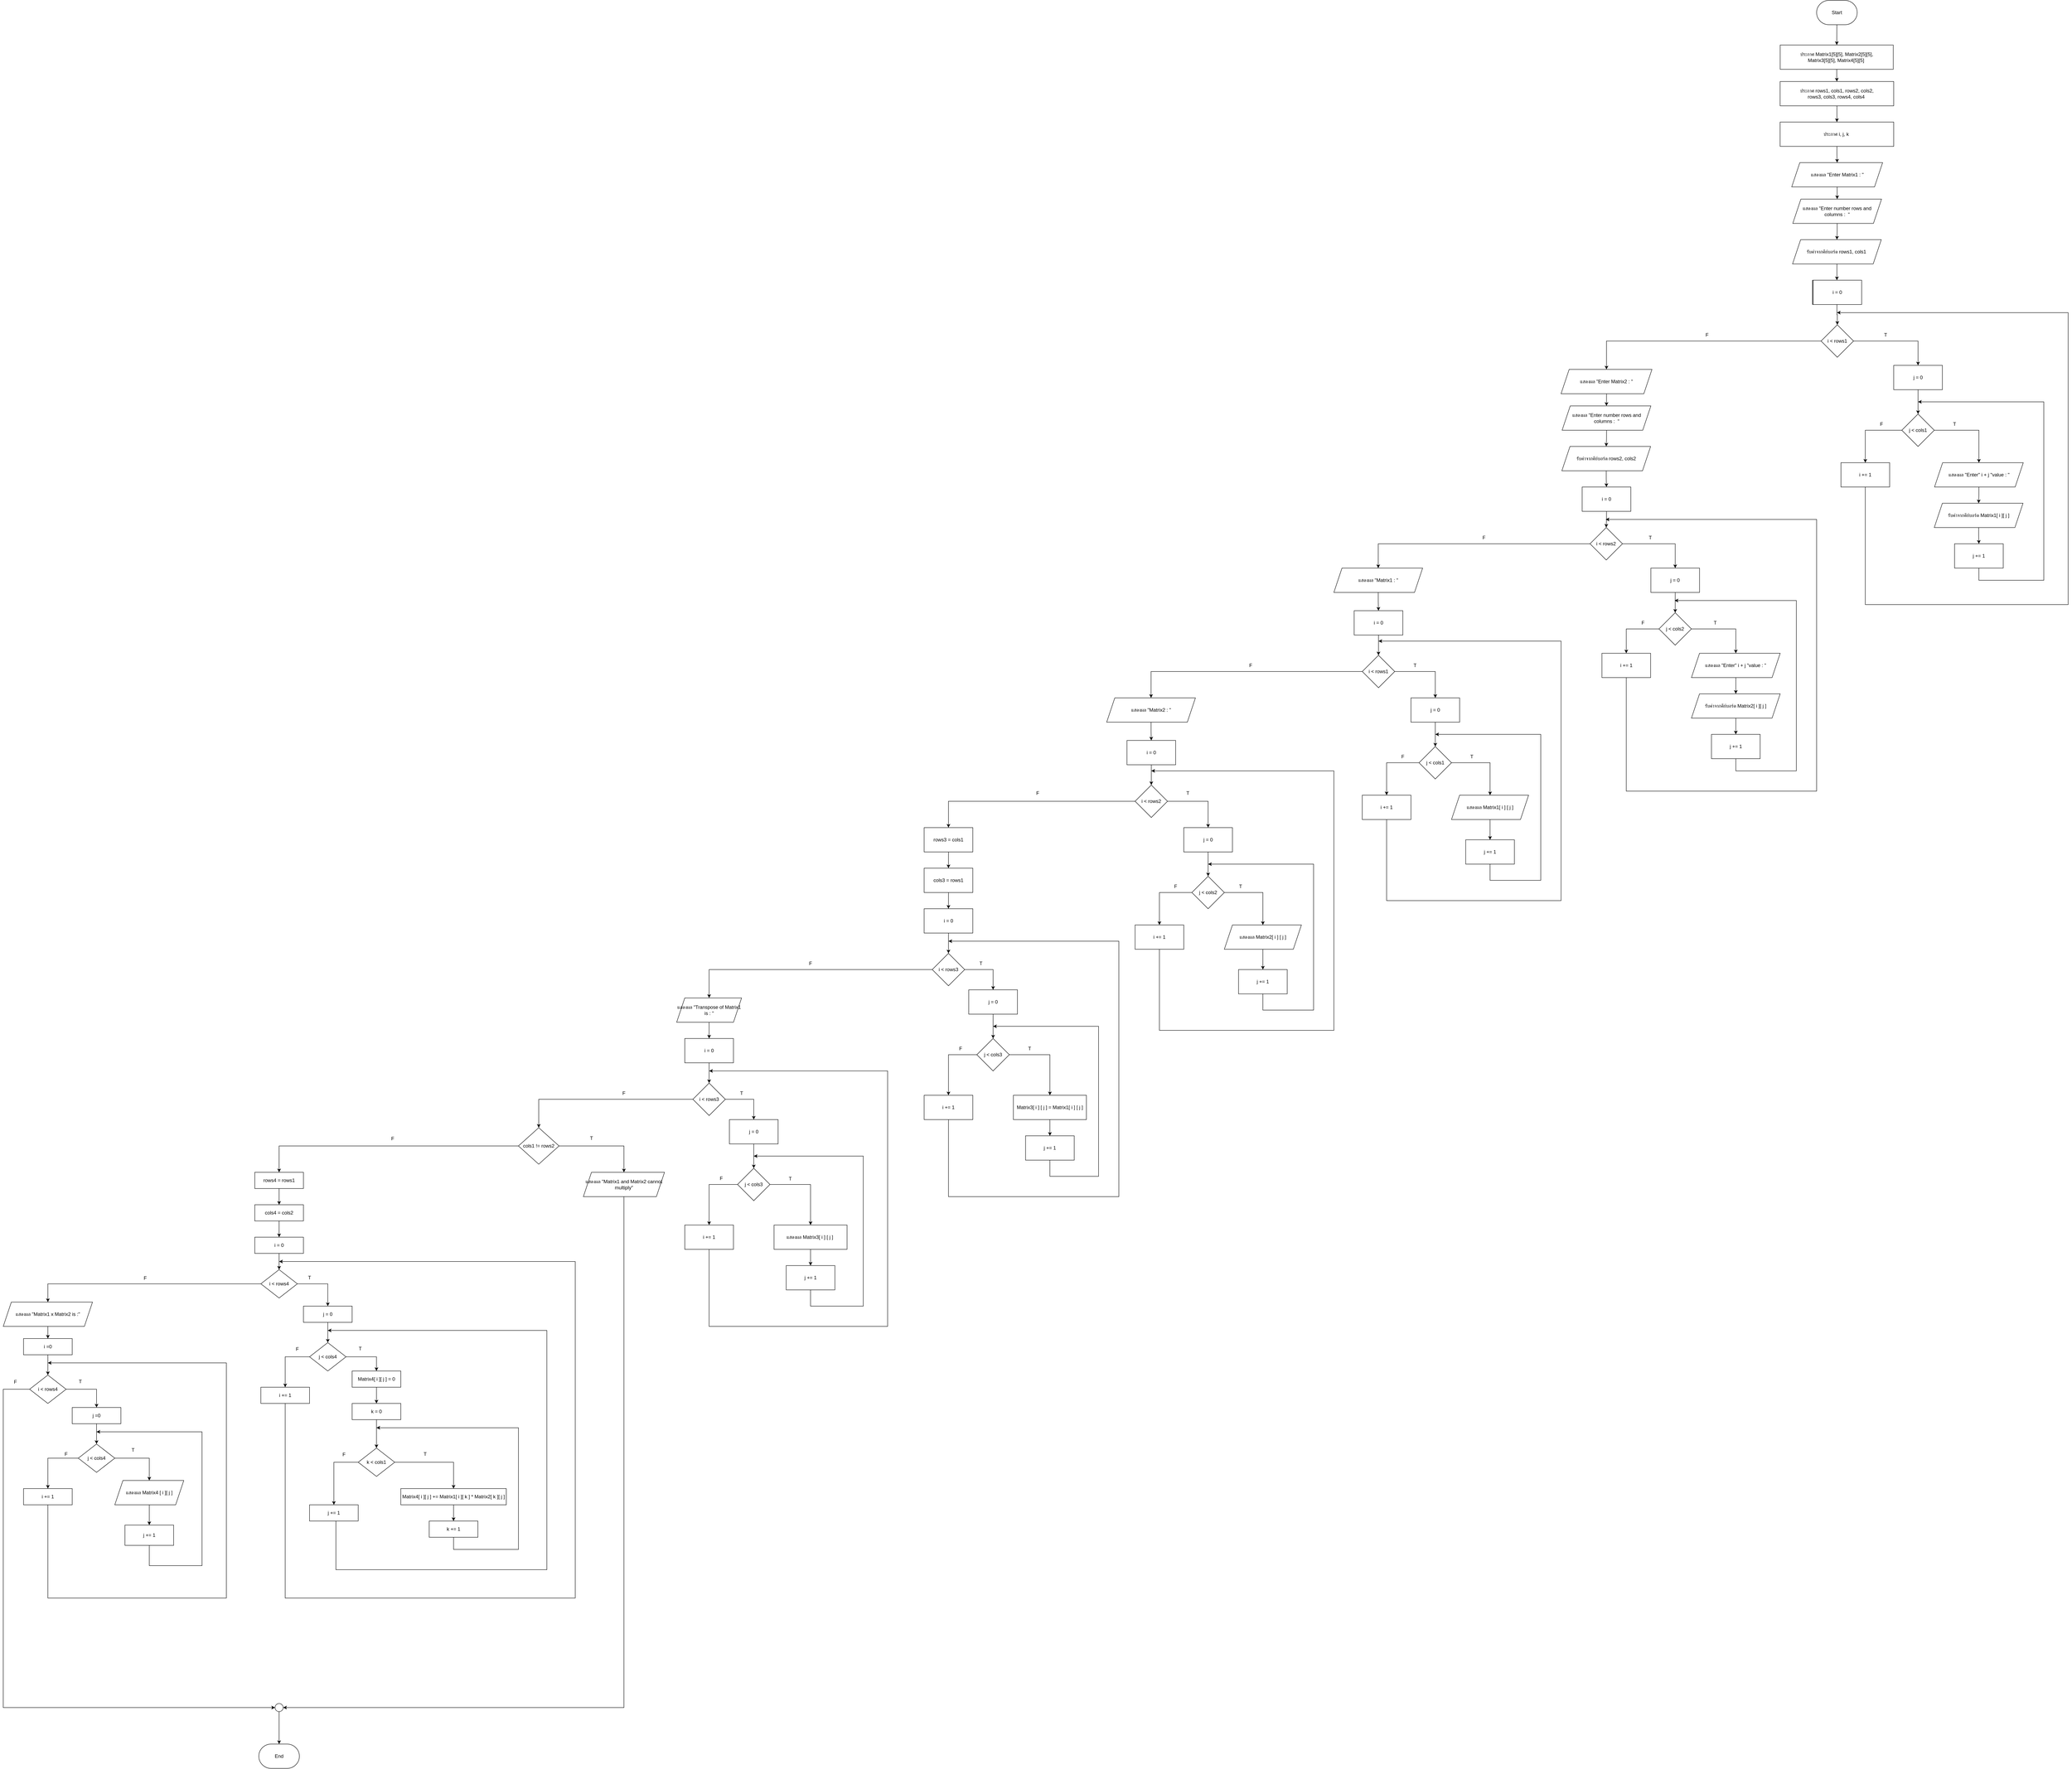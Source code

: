 <mxfile>
    <diagram id="oOpAQ7Sgupp_uLHSRdIX" name="Page-1">
        <mxGraphModel dx="5338" dy="649" grid="1" gridSize="10" guides="1" tooltips="1" connect="1" arrows="1" fold="1" page="1" pageScale="1" pageWidth="1100" pageHeight="850" math="0" shadow="0">
            <root>
                <mxCell id="0"/>
                <mxCell id="1" parent="0"/>
                <mxCell id="5" style="edgeStyle=orthogonalEdgeStyle;rounded=0;orthogonalLoop=1;jettySize=auto;html=1;entryX=0.5;entryY=0;entryDx=0;entryDy=0;fontSize=12;" parent="1" source="6" target="8" edge="1">
                    <mxGeometry relative="1" as="geometry"/>
                </mxCell>
                <mxCell id="6" value="ประกาศ Matrix1[5][5], Matrix2[5][5], &lt;br style=&quot;font-size: 12px;&quot;&gt;Matrix3[5][5], Matrix4[5][5]&amp;nbsp;" style="rounded=0;whiteSpace=wrap;html=1;fontSize=12;" parent="1" vertex="1">
                    <mxGeometry x="280.15" y="770" width="278.75" height="60" as="geometry"/>
                </mxCell>
                <mxCell id="7" style="edgeStyle=orthogonalEdgeStyle;rounded=0;orthogonalLoop=1;jettySize=auto;html=1;entryX=0.5;entryY=0;entryDx=0;entryDy=0;fontSize=12;" parent="1" source="8" target="10" edge="1">
                    <mxGeometry relative="1" as="geometry"/>
                </mxCell>
                <mxCell id="8" value="ประกาศ rows1, cols1, rows2, cols2, &lt;br style=&quot;font-size: 12px;&quot;&gt;rows3, cols3, rows4, cols4&amp;nbsp;" style="rounded=0;whiteSpace=wrap;html=1;fontSize=12;" parent="1" vertex="1">
                    <mxGeometry x="280" y="860" width="280" height="60" as="geometry"/>
                </mxCell>
                <mxCell id="9" style="edgeStyle=orthogonalEdgeStyle;rounded=0;orthogonalLoop=1;jettySize=auto;html=1;entryX=0.5;entryY=0;entryDx=0;entryDy=0;fontSize=12;" parent="1" source="10" target="12" edge="1">
                    <mxGeometry relative="1" as="geometry"/>
                </mxCell>
                <mxCell id="10" value="ประกาศ i, j, k&amp;nbsp;" style="rounded=0;whiteSpace=wrap;html=1;fontSize=12;" parent="1" vertex="1">
                    <mxGeometry x="280" y="960" width="280" height="60" as="geometry"/>
                </mxCell>
                <mxCell id="11" style="edgeStyle=orthogonalEdgeStyle;rounded=0;orthogonalLoop=1;jettySize=auto;html=1;entryX=0.5;entryY=0;entryDx=0;entryDy=0;fontSize=12;" parent="1" source="12" target="14" edge="1">
                    <mxGeometry relative="1" as="geometry"/>
                </mxCell>
                <mxCell id="12" value="แสดงผล &quot;Enter Matrix1 : &quot;" style="shape=parallelogram;perimeter=parallelogramPerimeter;whiteSpace=wrap;html=1;fixedSize=1;fontSize=12;" parent="1" vertex="1">
                    <mxGeometry x="308.6" y="1060" width="224.06" height="60" as="geometry"/>
                </mxCell>
                <mxCell id="13" style="edgeStyle=orthogonalEdgeStyle;rounded=0;orthogonalLoop=1;jettySize=auto;html=1;entryX=0.5;entryY=0;entryDx=0;entryDy=0;fontSize=12;" parent="1" source="14" target="16" edge="1">
                    <mxGeometry relative="1" as="geometry"/>
                </mxCell>
                <mxCell id="14" value="แสดงผล &quot;Enter number rows and columns :&amp;nbsp; &quot;" style="shape=parallelogram;perimeter=parallelogramPerimeter;whiteSpace=wrap;html=1;fixedSize=1;fontSize=12;" parent="1" vertex="1">
                    <mxGeometry x="311.25" y="1150" width="218.75" height="60" as="geometry"/>
                </mxCell>
                <mxCell id="15" style="edgeStyle=orthogonalEdgeStyle;rounded=0;orthogonalLoop=1;jettySize=auto;html=1;entryX=0.5;entryY=0;entryDx=0;entryDy=0;fontSize=12;" parent="1" source="16" target="18" edge="1">
                    <mxGeometry relative="1" as="geometry"/>
                </mxCell>
                <mxCell id="16" value="รับค่าจากคีย์บอร์ด rows1, cols1&amp;nbsp;" style="shape=parallelogram;perimeter=parallelogramPerimeter;whiteSpace=wrap;html=1;fixedSize=1;fontSize=12;" parent="1" vertex="1">
                    <mxGeometry x="310.63" y="1250" width="218.75" height="60" as="geometry"/>
                </mxCell>
                <mxCell id="17" style="edgeStyle=orthogonalEdgeStyle;rounded=0;orthogonalLoop=1;jettySize=auto;html=1;entryX=0.5;entryY=0;entryDx=0;entryDy=0;fontSize=12;" parent="1" source="18" target="21" edge="1">
                    <mxGeometry relative="1" as="geometry"/>
                </mxCell>
                <mxCell id="18" value="i = 0" style="rounded=0;whiteSpace=wrap;html=1;fontSize=12;" parent="1" vertex="1">
                    <mxGeometry x="360" y="1350" width="120" height="60" as="geometry"/>
                </mxCell>
                <mxCell id="19" style="edgeStyle=orthogonalEdgeStyle;rounded=0;orthogonalLoop=1;jettySize=auto;html=1;entryX=0.5;entryY=0;entryDx=0;entryDy=0;fontSize=12;" parent="1" source="21" target="26" edge="1">
                    <mxGeometry relative="1" as="geometry"/>
                </mxCell>
                <mxCell id="20" style="edgeStyle=orthogonalEdgeStyle;rounded=0;orthogonalLoop=1;jettySize=auto;html=1;entryX=0.5;entryY=0;entryDx=0;entryDy=0;fontSize=12;" parent="1" source="21" target="36" edge="1">
                    <mxGeometry relative="1" as="geometry">
                        <mxPoint x="60.0" y="1840.842" as="targetPoint"/>
                    </mxGeometry>
                </mxCell>
                <mxCell id="21" value="i &amp;lt; rows1" style="rhombus;whiteSpace=wrap;html=1;fontSize=12;" parent="1" vertex="1">
                    <mxGeometry x="381" y="1460" width="80" height="80" as="geometry"/>
                </mxCell>
                <mxCell id="22" style="edgeStyle=orthogonalEdgeStyle;rounded=0;orthogonalLoop=1;jettySize=auto;html=1;entryX=0.5;entryY=0;entryDx=0;entryDy=0;fontSize=12;" parent="1" source="24" target="28" edge="1">
                    <mxGeometry relative="1" as="geometry"/>
                </mxCell>
                <mxCell id="23" style="edgeStyle=orthogonalEdgeStyle;rounded=0;orthogonalLoop=1;jettySize=auto;html=1;entryX=0.5;entryY=0;entryDx=0;entryDy=0;exitX=0;exitY=0.5;exitDx=0;exitDy=0;fontSize=12;" parent="1" source="24" target="34" edge="1">
                    <mxGeometry relative="1" as="geometry">
                        <mxPoint x="420" y="1940" as="targetPoint"/>
                    </mxGeometry>
                </mxCell>
                <mxCell id="24" value="j &amp;lt; cols1" style="rhombus;whiteSpace=wrap;html=1;fontSize=12;" parent="1" vertex="1">
                    <mxGeometry x="580" y="1680" width="80" height="80" as="geometry"/>
                </mxCell>
                <mxCell id="25" style="edgeStyle=orthogonalEdgeStyle;rounded=0;orthogonalLoop=1;jettySize=auto;html=1;entryX=0.5;entryY=0;entryDx=0;entryDy=0;fontSize=12;" parent="1" source="26" target="24" edge="1">
                    <mxGeometry relative="1" as="geometry"/>
                </mxCell>
                <mxCell id="26" value="j = 0" style="rounded=0;whiteSpace=wrap;html=1;fontSize=12;" parent="1" vertex="1">
                    <mxGeometry x="560" y="1560" width="120" height="60" as="geometry"/>
                </mxCell>
                <mxCell id="27" style="edgeStyle=orthogonalEdgeStyle;rounded=0;orthogonalLoop=1;jettySize=auto;html=1;entryX=0.5;entryY=0;entryDx=0;entryDy=0;fontSize=12;" parent="1" source="28" target="30" edge="1">
                    <mxGeometry relative="1" as="geometry"/>
                </mxCell>
                <mxCell id="28" value="แสดงผล &quot;Enter&quot; i + j &quot;value : &quot;" style="shape=parallelogram;perimeter=parallelogramPerimeter;whiteSpace=wrap;html=1;fixedSize=1;fontSize=12;" parent="1" vertex="1">
                    <mxGeometry x="660.62" y="1800" width="218.75" height="60" as="geometry"/>
                </mxCell>
                <mxCell id="29" style="edgeStyle=orthogonalEdgeStyle;rounded=0;orthogonalLoop=1;jettySize=auto;html=1;entryX=0.5;entryY=0;entryDx=0;entryDy=0;fontSize=12;" parent="1" source="30" target="32" edge="1">
                    <mxGeometry relative="1" as="geometry"/>
                </mxCell>
                <mxCell id="30" value="รับค่าจากคีย์บอร์ด Matrix1[ i ][ j ]" style="shape=parallelogram;perimeter=parallelogramPerimeter;whiteSpace=wrap;html=1;fixedSize=1;fontSize=12;" parent="1" vertex="1">
                    <mxGeometry x="660" y="1900" width="218.75" height="60" as="geometry"/>
                </mxCell>
                <mxCell id="31" style="edgeStyle=orthogonalEdgeStyle;rounded=0;orthogonalLoop=1;jettySize=auto;html=1;exitX=0.5;exitY=1;exitDx=0;exitDy=0;fontSize=12;" parent="1" source="41" edge="1">
                    <mxGeometry relative="1" as="geometry">
                        <mxPoint x="620" y="1650.0" as="targetPoint"/>
                        <Array as="points">
                            <mxPoint x="770" y="2090"/>
                            <mxPoint x="930" y="2090"/>
                            <mxPoint x="930" y="1650"/>
                        </Array>
                    </mxGeometry>
                </mxCell>
                <mxCell id="32" value="j += 1" style="rounded=0;whiteSpace=wrap;html=1;fontSize=12;" parent="1" vertex="1">
                    <mxGeometry x="710" y="2000" width="120" height="60" as="geometry"/>
                </mxCell>
                <mxCell id="33" style="edgeStyle=orthogonalEdgeStyle;rounded=0;orthogonalLoop=1;jettySize=auto;html=1;exitX=0.5;exitY=1;exitDx=0;exitDy=0;fontSize=12;" parent="1" source="34" edge="1">
                    <mxGeometry relative="1" as="geometry">
                        <mxPoint x="420" y="1430" as="targetPoint"/>
                        <Array as="points">
                            <mxPoint x="490" y="2150"/>
                            <mxPoint x="990" y="2150"/>
                            <mxPoint x="990" y="1430"/>
                        </Array>
                    </mxGeometry>
                </mxCell>
                <mxCell id="34" value="i += 1" style="rounded=0;whiteSpace=wrap;html=1;fontSize=12;" parent="1" vertex="1">
                    <mxGeometry x="430" y="1800" width="120" height="60" as="geometry"/>
                </mxCell>
                <mxCell id="35" style="edgeStyle=orthogonalEdgeStyle;rounded=0;orthogonalLoop=1;jettySize=auto;html=1;entryX=0.5;entryY=0;entryDx=0;entryDy=0;fontSize=12;" parent="1" source="36" target="38" edge="1">
                    <mxGeometry relative="1" as="geometry"/>
                </mxCell>
                <mxCell id="36" value="แสดงผล &quot;Enter Matrix2 : &quot;" style="shape=parallelogram;perimeter=parallelogramPerimeter;whiteSpace=wrap;html=1;fixedSize=1;fontSize=12;" parent="1" vertex="1">
                    <mxGeometry x="-260" y="1570" width="224.06" height="60" as="geometry"/>
                </mxCell>
                <mxCell id="37" style="edgeStyle=orthogonalEdgeStyle;rounded=0;orthogonalLoop=1;jettySize=auto;html=1;entryX=0.5;entryY=0;entryDx=0;entryDy=0;fontSize=12;" parent="1" source="38" target="40" edge="1">
                    <mxGeometry relative="1" as="geometry"/>
                </mxCell>
                <mxCell id="38" value="แสดงผล &quot;Enter number rows and columns :&amp;nbsp; &quot;" style="shape=parallelogram;perimeter=parallelogramPerimeter;whiteSpace=wrap;html=1;fixedSize=1;fontSize=12;" parent="1" vertex="1">
                    <mxGeometry x="-257.35" y="1660" width="218.75" height="60" as="geometry"/>
                </mxCell>
                <mxCell id="39" style="edgeStyle=orthogonalEdgeStyle;rounded=0;orthogonalLoop=1;jettySize=auto;html=1;entryX=0.5;entryY=0;entryDx=0;entryDy=0;fontSize=12;" parent="1" source="40" target="56" edge="1">
                    <mxGeometry relative="1" as="geometry"/>
                </mxCell>
                <mxCell id="40" value="รับค่าจากคีย์บอร์ด rows2, cols2" style="shape=parallelogram;perimeter=parallelogramPerimeter;whiteSpace=wrap;html=1;fixedSize=1;fontSize=12;" parent="1" vertex="1">
                    <mxGeometry x="-257.97" y="1760" width="218.75" height="60" as="geometry"/>
                </mxCell>
                <mxCell id="41" value="j += 1" style="rounded=0;whiteSpace=wrap;html=1;fontSize=12;" parent="1" vertex="1">
                    <mxGeometry x="710" y="2000" width="120" height="60" as="geometry"/>
                </mxCell>
                <mxCell id="42" style="edgeStyle=orthogonalEdgeStyle;rounded=0;orthogonalLoop=1;jettySize=auto;html=1;entryX=0.5;entryY=0;entryDx=0;entryDy=0;exitX=1;exitY=0.5;exitDx=0;exitDy=0;fontSize=12;" parent="1" source="44" target="48" edge="1">
                    <mxGeometry relative="1" as="geometry"/>
                </mxCell>
                <mxCell id="43" style="edgeStyle=orthogonalEdgeStyle;rounded=0;orthogonalLoop=1;jettySize=auto;html=1;fontSize=12;" parent="1" source="44" target="52" edge="1">
                    <mxGeometry relative="1" as="geometry"/>
                </mxCell>
                <mxCell id="44" value="j &amp;lt; cols2" style="rhombus;whiteSpace=wrap;html=1;fontSize=12;" parent="1" vertex="1">
                    <mxGeometry x="-18.6" y="2170" width="80" height="80" as="geometry"/>
                </mxCell>
                <mxCell id="45" style="edgeStyle=orthogonalEdgeStyle;rounded=0;orthogonalLoop=1;jettySize=auto;html=1;entryX=0.5;entryY=0;entryDx=0;entryDy=0;fontSize=12;" parent="1" source="46" target="44" edge="1">
                    <mxGeometry relative="1" as="geometry"/>
                </mxCell>
                <mxCell id="46" value="j = 0" style="rounded=0;whiteSpace=wrap;html=1;fontSize=12;" parent="1" vertex="1">
                    <mxGeometry x="-38.6" y="2060" width="120" height="60" as="geometry"/>
                </mxCell>
                <mxCell id="47" style="edgeStyle=orthogonalEdgeStyle;rounded=0;orthogonalLoop=1;jettySize=auto;html=1;entryX=0.5;entryY=0;entryDx=0;entryDy=0;fontSize=12;" parent="1" source="48" target="50" edge="1">
                    <mxGeometry relative="1" as="geometry"/>
                </mxCell>
                <mxCell id="48" value="แสดงผล &quot;Enter&quot; i + j &quot;value : &quot;" style="shape=parallelogram;perimeter=parallelogramPerimeter;whiteSpace=wrap;html=1;fixedSize=1;fontSize=12;" parent="1" vertex="1">
                    <mxGeometry x="61.4" y="2270" width="218.75" height="60" as="geometry"/>
                </mxCell>
                <mxCell id="49" style="edgeStyle=orthogonalEdgeStyle;rounded=0;orthogonalLoop=1;jettySize=auto;html=1;entryX=0.5;entryY=0;entryDx=0;entryDy=0;fontSize=12;" parent="1" source="50" target="54" edge="1">
                    <mxGeometry relative="1" as="geometry"/>
                </mxCell>
                <mxCell id="50" value="รับค่าจากคีย์บอร์ด Matrix2[ i ][ j ]" style="shape=parallelogram;perimeter=parallelogramPerimeter;whiteSpace=wrap;html=1;fixedSize=1;fontSize=12;" parent="1" vertex="1">
                    <mxGeometry x="61.4" y="2370" width="218.75" height="60" as="geometry"/>
                </mxCell>
                <mxCell id="51" style="edgeStyle=orthogonalEdgeStyle;rounded=0;orthogonalLoop=1;jettySize=auto;html=1;fontSize=12;" parent="1" source="52" edge="1">
                    <mxGeometry relative="1" as="geometry">
                        <mxPoint x="-150" y="1940.0" as="targetPoint"/>
                        <Array as="points">
                            <mxPoint x="-99" y="2610"/>
                            <mxPoint x="370" y="2610"/>
                            <mxPoint x="370" y="1940"/>
                        </Array>
                    </mxGeometry>
                </mxCell>
                <mxCell id="52" value="i += 1" style="rounded=0;whiteSpace=wrap;html=1;fontSize=12;" parent="1" vertex="1">
                    <mxGeometry x="-159.22" y="2270" width="120" height="60" as="geometry"/>
                </mxCell>
                <mxCell id="53" style="edgeStyle=orthogonalEdgeStyle;rounded=0;orthogonalLoop=1;jettySize=auto;html=1;fontSize=12;" parent="1" source="54" edge="1">
                    <mxGeometry relative="1" as="geometry">
                        <mxPoint x="20" y="2140.0" as="targetPoint"/>
                        <Array as="points">
                            <mxPoint x="171" y="2560"/>
                            <mxPoint x="320" y="2560"/>
                            <mxPoint x="320" y="2140"/>
                        </Array>
                    </mxGeometry>
                </mxCell>
                <mxCell id="54" value="j += 1" style="rounded=0;whiteSpace=wrap;html=1;fontSize=12;" parent="1" vertex="1">
                    <mxGeometry x="110.78" y="2470" width="120" height="60" as="geometry"/>
                </mxCell>
                <mxCell id="55" style="edgeStyle=orthogonalEdgeStyle;rounded=0;orthogonalLoop=1;jettySize=auto;html=1;fontSize=12;" parent="1" source="56" target="59" edge="1">
                    <mxGeometry relative="1" as="geometry"/>
                </mxCell>
                <mxCell id="56" value="i = 0" style="rounded=0;whiteSpace=wrap;html=1;fontSize=12;" parent="1" vertex="1">
                    <mxGeometry x="-207.97" y="1860" width="120" height="60" as="geometry"/>
                </mxCell>
                <mxCell id="57" style="edgeStyle=orthogonalEdgeStyle;rounded=0;orthogonalLoop=1;jettySize=auto;html=1;entryX=0.5;entryY=0;entryDx=0;entryDy=0;fontSize=12;" parent="1" source="59" target="46" edge="1">
                    <mxGeometry relative="1" as="geometry"/>
                </mxCell>
                <mxCell id="58" style="edgeStyle=orthogonalEdgeStyle;rounded=0;orthogonalLoop=1;jettySize=auto;html=1;entryX=0.5;entryY=0;entryDx=0;entryDy=0;fontSize=12;" parent="1" source="59" target="61" edge="1">
                    <mxGeometry relative="1" as="geometry">
                        <mxPoint x="-610" y="2080" as="targetPoint"/>
                    </mxGeometry>
                </mxCell>
                <mxCell id="59" value="i &amp;lt; rows2" style="rhombus;whiteSpace=wrap;html=1;fontSize=12;" parent="1" vertex="1">
                    <mxGeometry x="-188.59" y="1960" width="80" height="80" as="geometry"/>
                </mxCell>
                <mxCell id="60" style="edgeStyle=orthogonalEdgeStyle;rounded=0;orthogonalLoop=1;jettySize=auto;html=1;entryX=0.5;entryY=0;entryDx=0;entryDy=0;fontSize=12;" parent="1" source="61" target="72" edge="1">
                    <mxGeometry relative="1" as="geometry"/>
                </mxCell>
                <mxCell id="61" value="แสดงผล &quot;Matrix1 : &quot;" style="shape=parallelogram;perimeter=parallelogramPerimeter;whiteSpace=wrap;html=1;fixedSize=1;fontSize=12;" parent="1" vertex="1">
                    <mxGeometry x="-820" y="2060" width="218.75" height="60" as="geometry"/>
                </mxCell>
                <mxCell id="62" value="i = 0" style="rounded=0;whiteSpace=wrap;html=1;fontSize=12;" parent="1" vertex="1">
                    <mxGeometry x="361" y="1350" width="120" height="60" as="geometry"/>
                </mxCell>
                <mxCell id="63" style="edgeStyle=orthogonalEdgeStyle;rounded=0;orthogonalLoop=1;jettySize=auto;html=1;entryX=0.5;entryY=0;entryDx=0;entryDy=0;fontSize=12;" parent="1" source="65" target="70" edge="1">
                    <mxGeometry relative="1" as="geometry"/>
                </mxCell>
                <mxCell id="64" style="edgeStyle=orthogonalEdgeStyle;rounded=0;orthogonalLoop=1;jettySize=auto;html=1;entryX=0.5;entryY=0;entryDx=0;entryDy=0;fontSize=12;" parent="1" source="65" target="80" edge="1">
                    <mxGeometry relative="1" as="geometry">
                        <mxPoint x="-1860" y="2490" as="targetPoint"/>
                    </mxGeometry>
                </mxCell>
                <mxCell id="65" value="i &amp;lt; rows1" style="rhombus;whiteSpace=wrap;html=1;fontSize=12;" parent="1" vertex="1">
                    <mxGeometry x="-750" y="2275" width="80" height="80" as="geometry"/>
                </mxCell>
                <mxCell id="66" style="edgeStyle=orthogonalEdgeStyle;rounded=0;orthogonalLoop=1;jettySize=auto;html=1;exitX=1;exitY=0.5;exitDx=0;exitDy=0;fontSize=12;" parent="1" source="68" target="74" edge="1">
                    <mxGeometry relative="1" as="geometry"/>
                </mxCell>
                <mxCell id="67" style="edgeStyle=orthogonalEdgeStyle;rounded=0;orthogonalLoop=1;jettySize=auto;html=1;fontSize=12;" parent="1" source="68" target="78" edge="1">
                    <mxGeometry relative="1" as="geometry"/>
                </mxCell>
                <mxCell id="68" value="j &amp;lt; cols1" style="rhombus;whiteSpace=wrap;html=1;fontSize=12;" parent="1" vertex="1">
                    <mxGeometry x="-610" y="2500" width="80" height="80" as="geometry"/>
                </mxCell>
                <mxCell id="69" style="edgeStyle=orthogonalEdgeStyle;rounded=0;orthogonalLoop=1;jettySize=auto;html=1;entryX=0.5;entryY=0;entryDx=0;entryDy=0;fontSize=12;" parent="1" source="70" target="68" edge="1">
                    <mxGeometry relative="1" as="geometry"/>
                </mxCell>
                <mxCell id="70" value="j = 0" style="rounded=0;whiteSpace=wrap;html=1;fontSize=12;" parent="1" vertex="1">
                    <mxGeometry x="-630" y="2380" width="120" height="60" as="geometry"/>
                </mxCell>
                <mxCell id="71" style="edgeStyle=orthogonalEdgeStyle;rounded=0;orthogonalLoop=1;jettySize=auto;html=1;fontSize=12;" parent="1" source="72" target="65" edge="1">
                    <mxGeometry relative="1" as="geometry"/>
                </mxCell>
                <mxCell id="72" value="i = 0" style="rounded=0;whiteSpace=wrap;html=1;fontSize=12;" parent="1" vertex="1">
                    <mxGeometry x="-770" y="2165" width="120" height="60" as="geometry"/>
                </mxCell>
                <mxCell id="73" style="edgeStyle=orthogonalEdgeStyle;rounded=0;orthogonalLoop=1;jettySize=auto;html=1;entryX=0.5;entryY=0;entryDx=0;entryDy=0;fontSize=12;" parent="1" source="74" target="76" edge="1">
                    <mxGeometry relative="1" as="geometry"/>
                </mxCell>
                <mxCell id="74" value="แสดงผล Matrix1[ i ] [ j ]" style="shape=parallelogram;perimeter=parallelogramPerimeter;whiteSpace=wrap;html=1;fixedSize=1;fontSize=12;" parent="1" vertex="1">
                    <mxGeometry x="-530" y="2620" width="190" height="60" as="geometry"/>
                </mxCell>
                <mxCell id="75" style="edgeStyle=orthogonalEdgeStyle;rounded=0;orthogonalLoop=1;jettySize=auto;html=1;fontSize=12;" parent="1" source="76" edge="1">
                    <mxGeometry relative="1" as="geometry">
                        <mxPoint x="-570" y="2470.0" as="targetPoint"/>
                        <Array as="points">
                            <mxPoint x="-435" y="2830"/>
                            <mxPoint x="-310" y="2830"/>
                            <mxPoint x="-310" y="2470"/>
                        </Array>
                    </mxGeometry>
                </mxCell>
                <mxCell id="76" value="j += 1" style="rounded=0;whiteSpace=wrap;html=1;fontSize=12;" parent="1" vertex="1">
                    <mxGeometry x="-495" y="2730" width="120" height="60" as="geometry"/>
                </mxCell>
                <mxCell id="77" style="edgeStyle=orthogonalEdgeStyle;rounded=0;orthogonalLoop=1;jettySize=auto;html=1;fontSize=12;" parent="1" source="78" edge="1">
                    <mxGeometry relative="1" as="geometry">
                        <mxPoint x="-710" y="2240.0" as="targetPoint"/>
                        <Array as="points">
                            <mxPoint x="-690" y="2880"/>
                            <mxPoint x="-260" y="2880"/>
                            <mxPoint x="-260" y="2240"/>
                        </Array>
                    </mxGeometry>
                </mxCell>
                <mxCell id="78" value="i += 1" style="rounded=0;whiteSpace=wrap;html=1;fontSize=12;" parent="1" vertex="1">
                    <mxGeometry x="-750" y="2620" width="120" height="60" as="geometry"/>
                </mxCell>
                <mxCell id="79" style="edgeStyle=orthogonalEdgeStyle;rounded=0;orthogonalLoop=1;jettySize=auto;html=1;entryX=0.5;entryY=0;entryDx=0;entryDy=0;fontSize=12;" parent="1" source="80" target="90" edge="1">
                    <mxGeometry relative="1" as="geometry"/>
                </mxCell>
                <mxCell id="80" value="แสดงผล &quot;Matrix2 : &quot;" style="shape=parallelogram;perimeter=parallelogramPerimeter;whiteSpace=wrap;html=1;fixedSize=1;fontSize=12;" parent="1" vertex="1">
                    <mxGeometry x="-1380" y="2380" width="218.75" height="60" as="geometry"/>
                </mxCell>
                <mxCell id="81" style="edgeStyle=orthogonalEdgeStyle;rounded=0;orthogonalLoop=1;jettySize=auto;html=1;entryX=0.5;entryY=0;entryDx=0;entryDy=0;fontSize=12;" parent="1" source="83" target="88" edge="1">
                    <mxGeometry relative="1" as="geometry"/>
                </mxCell>
                <mxCell id="82" style="edgeStyle=orthogonalEdgeStyle;rounded=0;orthogonalLoop=1;jettySize=auto;html=1;exitX=0;exitY=0.5;exitDx=0;exitDy=0;fontSize=12;" parent="1" source="83" target="98" edge="1">
                    <mxGeometry relative="1" as="geometry">
                        <mxPoint x="-1400" y="2635" as="sourcePoint"/>
                    </mxGeometry>
                </mxCell>
                <mxCell id="83" value="i &amp;lt; rows2" style="rhombus;whiteSpace=wrap;html=1;fontSize=12;" parent="1" vertex="1">
                    <mxGeometry x="-1310" y="2595" width="80" height="80" as="geometry"/>
                </mxCell>
                <mxCell id="84" style="edgeStyle=orthogonalEdgeStyle;rounded=0;orthogonalLoop=1;jettySize=auto;html=1;exitX=1;exitY=0.5;exitDx=0;exitDy=0;fontSize=12;" parent="1" source="86" target="92" edge="1">
                    <mxGeometry relative="1" as="geometry"/>
                </mxCell>
                <mxCell id="85" style="edgeStyle=orthogonalEdgeStyle;rounded=0;orthogonalLoop=1;jettySize=auto;html=1;fontSize=12;" parent="1" source="86" target="96" edge="1">
                    <mxGeometry relative="1" as="geometry"/>
                </mxCell>
                <mxCell id="86" value="j &amp;lt; cols2" style="rhombus;whiteSpace=wrap;html=1;fontSize=12;" parent="1" vertex="1">
                    <mxGeometry x="-1170" y="2820" width="80" height="80" as="geometry"/>
                </mxCell>
                <mxCell id="87" style="edgeStyle=orthogonalEdgeStyle;rounded=0;orthogonalLoop=1;jettySize=auto;html=1;entryX=0.5;entryY=0;entryDx=0;entryDy=0;fontSize=12;" parent="1" source="88" target="86" edge="1">
                    <mxGeometry relative="1" as="geometry"/>
                </mxCell>
                <mxCell id="88" value="j = 0" style="rounded=0;whiteSpace=wrap;html=1;fontSize=12;" parent="1" vertex="1">
                    <mxGeometry x="-1190" y="2700" width="120" height="60" as="geometry"/>
                </mxCell>
                <mxCell id="89" style="edgeStyle=orthogonalEdgeStyle;rounded=0;orthogonalLoop=1;jettySize=auto;html=1;fontSize=12;" parent="1" source="90" target="83" edge="1">
                    <mxGeometry relative="1" as="geometry"/>
                </mxCell>
                <mxCell id="90" value="i = 0" style="rounded=0;whiteSpace=wrap;html=1;fontSize=12;" parent="1" vertex="1">
                    <mxGeometry x="-1330" y="2485" width="120" height="60" as="geometry"/>
                </mxCell>
                <mxCell id="91" style="edgeStyle=orthogonalEdgeStyle;rounded=0;orthogonalLoop=1;jettySize=auto;html=1;entryX=0.5;entryY=0;entryDx=0;entryDy=0;fontSize=12;" parent="1" source="92" target="94" edge="1">
                    <mxGeometry relative="1" as="geometry"/>
                </mxCell>
                <mxCell id="92" value="แสดงผล Matrix2[ i ] [ j ]" style="shape=parallelogram;perimeter=parallelogramPerimeter;whiteSpace=wrap;html=1;fixedSize=1;fontSize=12;" parent="1" vertex="1">
                    <mxGeometry x="-1090" y="2940" width="190" height="60" as="geometry"/>
                </mxCell>
                <mxCell id="93" style="edgeStyle=orthogonalEdgeStyle;rounded=0;orthogonalLoop=1;jettySize=auto;html=1;fontSize=12;" parent="1" source="94" edge="1">
                    <mxGeometry relative="1" as="geometry">
                        <mxPoint x="-1130" y="2790.0" as="targetPoint"/>
                        <Array as="points">
                            <mxPoint x="-995" y="3150"/>
                            <mxPoint x="-870" y="3150"/>
                            <mxPoint x="-870" y="2790"/>
                        </Array>
                    </mxGeometry>
                </mxCell>
                <mxCell id="94" value="j += 1" style="rounded=0;whiteSpace=wrap;html=1;fontSize=12;" parent="1" vertex="1">
                    <mxGeometry x="-1055" y="3050" width="120" height="60" as="geometry"/>
                </mxCell>
                <mxCell id="95" style="edgeStyle=orthogonalEdgeStyle;rounded=0;orthogonalLoop=1;jettySize=auto;html=1;fontSize=12;" parent="1" source="96" edge="1">
                    <mxGeometry relative="1" as="geometry">
                        <mxPoint x="-1270" y="2560.0" as="targetPoint"/>
                        <Array as="points">
                            <mxPoint x="-1250" y="3200"/>
                            <mxPoint x="-820" y="3200"/>
                            <mxPoint x="-820" y="2560"/>
                        </Array>
                    </mxGeometry>
                </mxCell>
                <mxCell id="96" value="i += 1" style="rounded=0;whiteSpace=wrap;html=1;fontSize=12;" parent="1" vertex="1">
                    <mxGeometry x="-1310" y="2940" width="120" height="60" as="geometry"/>
                </mxCell>
                <mxCell id="97" style="edgeStyle=orthogonalEdgeStyle;rounded=0;orthogonalLoop=1;jettySize=auto;html=1;entryX=0.5;entryY=0;entryDx=0;entryDy=0;fontSize=12;" parent="1" source="98" target="100" edge="1">
                    <mxGeometry relative="1" as="geometry"/>
                </mxCell>
                <mxCell id="98" value="rows3 = cols1" style="rounded=0;whiteSpace=wrap;html=1;fontSize=12;" parent="1" vertex="1">
                    <mxGeometry x="-1830" y="2700" width="120" height="60" as="geometry"/>
                </mxCell>
                <mxCell id="99" style="edgeStyle=orthogonalEdgeStyle;rounded=0;orthogonalLoop=1;jettySize=auto;html=1;entryX=0.5;entryY=0;entryDx=0;entryDy=0;fontSize=12;" parent="1" source="100" target="102" edge="1">
                    <mxGeometry relative="1" as="geometry"/>
                </mxCell>
                <mxCell id="100" value="cols3 = rows1" style="rounded=0;whiteSpace=wrap;html=1;fontSize=12;" parent="1" vertex="1">
                    <mxGeometry x="-1830" y="2800" width="120" height="60" as="geometry"/>
                </mxCell>
                <mxCell id="101" style="edgeStyle=orthogonalEdgeStyle;rounded=0;orthogonalLoop=1;jettySize=auto;html=1;fontSize=12;" parent="1" source="102" target="105" edge="1">
                    <mxGeometry relative="1" as="geometry"/>
                </mxCell>
                <mxCell id="102" value="i = 0" style="rounded=0;whiteSpace=wrap;html=1;fontSize=12;" parent="1" vertex="1">
                    <mxGeometry x="-1830" y="2900" width="120" height="60" as="geometry"/>
                </mxCell>
                <mxCell id="103" style="edgeStyle=orthogonalEdgeStyle;rounded=0;orthogonalLoop=1;jettySize=auto;html=1;entryX=0.5;entryY=0;entryDx=0;entryDy=0;fontSize=12;" parent="1" source="105" target="107" edge="1">
                    <mxGeometry relative="1" as="geometry"/>
                </mxCell>
                <mxCell id="104" style="edgeStyle=orthogonalEdgeStyle;rounded=0;orthogonalLoop=1;jettySize=auto;html=1;entryX=0.5;entryY=0;entryDx=0;entryDy=0;fontSize=12;" parent="1" source="105" target="118" edge="1">
                    <mxGeometry relative="1" as="geometry">
                        <mxPoint x="-2240" y="3330" as="targetPoint"/>
                    </mxGeometry>
                </mxCell>
                <mxCell id="105" value="i &amp;lt; rows3" style="rhombus;whiteSpace=wrap;html=1;fontSize=12;" parent="1" vertex="1">
                    <mxGeometry x="-1810" y="3010" width="80" height="80" as="geometry"/>
                </mxCell>
                <mxCell id="106" style="edgeStyle=orthogonalEdgeStyle;rounded=0;orthogonalLoop=1;jettySize=auto;html=1;entryX=0.5;entryY=0;entryDx=0;entryDy=0;fontSize=12;" parent="1" source="107" target="110" edge="1">
                    <mxGeometry relative="1" as="geometry"/>
                </mxCell>
                <mxCell id="107" value="j = 0" style="rounded=0;whiteSpace=wrap;html=1;fontSize=12;" parent="1" vertex="1">
                    <mxGeometry x="-1720" y="3100" width="120" height="60" as="geometry"/>
                </mxCell>
                <mxCell id="108" style="edgeStyle=orthogonalEdgeStyle;rounded=0;orthogonalLoop=1;jettySize=auto;html=1;fontSize=12;" parent="1" source="110" target="112" edge="1">
                    <mxGeometry relative="1" as="geometry"/>
                </mxCell>
                <mxCell id="109" style="edgeStyle=orthogonalEdgeStyle;rounded=0;orthogonalLoop=1;jettySize=auto;html=1;entryX=0.5;entryY=0;entryDx=0;entryDy=0;fontSize=12;" parent="1" source="110" target="116" edge="1">
                    <mxGeometry relative="1" as="geometry"/>
                </mxCell>
                <mxCell id="110" value="j &amp;lt; cols3" style="rhombus;whiteSpace=wrap;html=1;fontSize=12;" parent="1" vertex="1">
                    <mxGeometry x="-1700" y="3220" width="80" height="80" as="geometry"/>
                </mxCell>
                <mxCell id="111" style="edgeStyle=orthogonalEdgeStyle;rounded=0;orthogonalLoop=1;jettySize=auto;html=1;entryX=0.5;entryY=0;entryDx=0;entryDy=0;fontSize=12;" parent="1" source="112" target="114" edge="1">
                    <mxGeometry relative="1" as="geometry"/>
                </mxCell>
                <mxCell id="112" value="Matrix3[ i ] [ j ] = Matrix1[ i ] [ j ]" style="rounded=0;whiteSpace=wrap;html=1;fontSize=12;" parent="1" vertex="1">
                    <mxGeometry x="-1610" y="3360" width="180" height="60" as="geometry"/>
                </mxCell>
                <mxCell id="113" style="edgeStyle=orthogonalEdgeStyle;rounded=0;orthogonalLoop=1;jettySize=auto;html=1;fontSize=12;" parent="1" source="114" edge="1">
                    <mxGeometry relative="1" as="geometry">
                        <mxPoint x="-1660" y="3190" as="targetPoint"/>
                        <Array as="points">
                            <mxPoint x="-1520" y="3560"/>
                            <mxPoint x="-1400" y="3560"/>
                            <mxPoint x="-1400" y="3190"/>
                        </Array>
                    </mxGeometry>
                </mxCell>
                <mxCell id="114" value="j += 1" style="rounded=0;whiteSpace=wrap;html=1;fontSize=12;" parent="1" vertex="1">
                    <mxGeometry x="-1580" y="3460" width="120" height="60" as="geometry"/>
                </mxCell>
                <mxCell id="115" style="edgeStyle=orthogonalEdgeStyle;rounded=0;orthogonalLoop=1;jettySize=auto;html=1;fontSize=12;" parent="1" source="116" edge="1">
                    <mxGeometry relative="1" as="geometry">
                        <mxPoint x="-1770" y="2980" as="targetPoint"/>
                        <Array as="points">
                            <mxPoint x="-1770" y="3610"/>
                            <mxPoint x="-1350" y="3610"/>
                            <mxPoint x="-1350" y="2980"/>
                        </Array>
                    </mxGeometry>
                </mxCell>
                <mxCell id="116" value="i += 1" style="rounded=0;whiteSpace=wrap;html=1;fontSize=12;" parent="1" vertex="1">
                    <mxGeometry x="-1830" y="3360" width="120" height="60" as="geometry"/>
                </mxCell>
                <mxCell id="117" style="edgeStyle=orthogonalEdgeStyle;rounded=0;orthogonalLoop=1;jettySize=auto;html=1;entryX=0.5;entryY=0;entryDx=0;entryDy=0;fontSize=12;" parent="1" source="118" target="120" edge="1">
                    <mxGeometry relative="1" as="geometry"/>
                </mxCell>
                <mxCell id="118" value="แสดงผล &quot;Transpose of Matrix1 is : &quot;" style="shape=parallelogram;perimeter=parallelogramPerimeter;whiteSpace=wrap;html=1;fixedSize=1;fontSize=12;" parent="1" vertex="1">
                    <mxGeometry x="-2440" y="3120" width="160" height="60" as="geometry"/>
                </mxCell>
                <mxCell id="119" style="edgeStyle=orthogonalEdgeStyle;rounded=0;orthogonalLoop=1;jettySize=auto;html=1;entryX=0.5;entryY=0;entryDx=0;entryDy=0;fontSize=12;" parent="1" source="120" target="123" edge="1">
                    <mxGeometry relative="1" as="geometry"/>
                </mxCell>
                <mxCell id="120" value="i = 0" style="rounded=0;whiteSpace=wrap;html=1;fontSize=12;" parent="1" vertex="1">
                    <mxGeometry x="-2420" y="3220" width="120" height="60" as="geometry"/>
                </mxCell>
                <mxCell id="121" style="edgeStyle=orthogonalEdgeStyle;rounded=0;orthogonalLoop=1;jettySize=auto;html=1;entryX=0.5;entryY=0;entryDx=0;entryDy=0;fontSize=12;" parent="1" source="123" target="125" edge="1">
                    <mxGeometry relative="1" as="geometry"/>
                </mxCell>
                <mxCell id="122" style="edgeStyle=orthogonalEdgeStyle;rounded=0;orthogonalLoop=1;jettySize=auto;html=1;entryX=0.5;entryY=0;entryDx=0;entryDy=0;fontSize=12;" parent="1" source="123" target="137" edge="1">
                    <mxGeometry relative="1" as="geometry">
                        <mxPoint x="-2790" y="3510" as="targetPoint"/>
                    </mxGeometry>
                </mxCell>
                <mxCell id="123" value="i &amp;lt; rows3" style="rhombus;whiteSpace=wrap;html=1;fontSize=12;" parent="1" vertex="1">
                    <mxGeometry x="-2400" y="3330" width="80" height="80" as="geometry"/>
                </mxCell>
                <mxCell id="124" style="edgeStyle=orthogonalEdgeStyle;rounded=0;orthogonalLoop=1;jettySize=auto;html=1;entryX=0.5;entryY=0;entryDx=0;entryDy=0;fontSize=12;" parent="1" source="125" target="128" edge="1">
                    <mxGeometry relative="1" as="geometry"/>
                </mxCell>
                <mxCell id="125" value="j = 0" style="rounded=0;whiteSpace=wrap;html=1;fontSize=12;" parent="1" vertex="1">
                    <mxGeometry x="-2310" y="3420" width="120" height="60" as="geometry"/>
                </mxCell>
                <mxCell id="126" style="edgeStyle=orthogonalEdgeStyle;rounded=0;orthogonalLoop=1;jettySize=auto;html=1;fontSize=12;" parent="1" source="128" target="134" edge="1">
                    <mxGeometry relative="1" as="geometry"/>
                </mxCell>
                <mxCell id="127" style="edgeStyle=orthogonalEdgeStyle;rounded=0;orthogonalLoop=1;jettySize=auto;html=1;fontSize=12;" parent="1" source="128" target="130" edge="1">
                    <mxGeometry relative="1" as="geometry"/>
                </mxCell>
                <mxCell id="128" value="j &amp;lt; cols3" style="rhombus;whiteSpace=wrap;html=1;fontSize=12;" parent="1" vertex="1">
                    <mxGeometry x="-2290" y="3540" width="80" height="80" as="geometry"/>
                </mxCell>
                <mxCell id="129" style="edgeStyle=orthogonalEdgeStyle;rounded=0;orthogonalLoop=1;jettySize=auto;html=1;entryX=0.5;entryY=0;entryDx=0;entryDy=0;fontSize=12;" parent="1" source="130" target="132" edge="1">
                    <mxGeometry relative="1" as="geometry"/>
                </mxCell>
                <mxCell id="130" value="แสดงผล Matrix3[ i ] [ j ]&amp;nbsp;" style="rounded=0;whiteSpace=wrap;html=1;fontSize=12;" parent="1" vertex="1">
                    <mxGeometry x="-2200" y="3680" width="180" height="60" as="geometry"/>
                </mxCell>
                <mxCell id="131" style="edgeStyle=orthogonalEdgeStyle;rounded=0;orthogonalLoop=1;jettySize=auto;html=1;fontSize=12;" parent="1" source="132" edge="1">
                    <mxGeometry relative="1" as="geometry">
                        <mxPoint x="-2250" y="3510" as="targetPoint"/>
                        <Array as="points">
                            <mxPoint x="-2110" y="3880"/>
                            <mxPoint x="-1980" y="3880"/>
                            <mxPoint x="-1980" y="3510"/>
                        </Array>
                    </mxGeometry>
                </mxCell>
                <mxCell id="132" value="j += 1" style="rounded=0;whiteSpace=wrap;html=1;fontSize=12;" parent="1" vertex="1">
                    <mxGeometry x="-2170" y="3780" width="120" height="60" as="geometry"/>
                </mxCell>
                <mxCell id="133" style="edgeStyle=orthogonalEdgeStyle;rounded=0;orthogonalLoop=1;jettySize=auto;html=1;fontSize=12;" parent="1" source="134" edge="1">
                    <mxGeometry relative="1" as="geometry">
                        <mxPoint x="-2360" y="3300" as="targetPoint"/>
                        <Array as="points">
                            <mxPoint x="-2360" y="3930"/>
                            <mxPoint x="-1920" y="3930"/>
                            <mxPoint x="-1920" y="3300"/>
                        </Array>
                    </mxGeometry>
                </mxCell>
                <mxCell id="134" value="i += 1" style="rounded=0;whiteSpace=wrap;html=1;fontSize=12;" parent="1" vertex="1">
                    <mxGeometry x="-2420" y="3680" width="120" height="60" as="geometry"/>
                </mxCell>
                <mxCell id="135" style="edgeStyle=orthogonalEdgeStyle;rounded=0;orthogonalLoop=1;jettySize=auto;html=1;entryX=0.5;entryY=0;entryDx=0;entryDy=0;exitX=1;exitY=0.5;exitDx=0;exitDy=0;fontSize=12;" parent="1" source="137" target="139" edge="1">
                    <mxGeometry relative="1" as="geometry"/>
                </mxCell>
                <mxCell id="136" style="edgeStyle=orthogonalEdgeStyle;rounded=0;orthogonalLoop=1;jettySize=auto;html=1;entryX=0.5;entryY=0;entryDx=0;entryDy=0;fontSize=12;" parent="1" source="137" target="141" edge="1">
                    <mxGeometry relative="1" as="geometry">
                        <mxPoint x="-3420" y="3610" as="targetPoint"/>
                        <Array as="points">
                            <mxPoint x="-3420" y="3485"/>
                        </Array>
                    </mxGeometry>
                </mxCell>
                <mxCell id="137" value="cols1 != rows2" style="rhombus;whiteSpace=wrap;html=1;fontSize=12;" parent="1" vertex="1">
                    <mxGeometry x="-2830" y="3440" width="100" height="90" as="geometry"/>
                </mxCell>
                <mxCell id="138" style="edgeStyle=orthogonalEdgeStyle;rounded=0;orthogonalLoop=1;jettySize=auto;html=1;entryX=1;entryY=0.5;entryDx=0;entryDy=0;exitX=0.5;exitY=1;exitDx=0;exitDy=0;fontSize=12;" parent="1" source="139" target="188" edge="1">
                    <mxGeometry relative="1" as="geometry">
                        <Array as="points">
                            <mxPoint x="-2570" y="3610"/>
                            <mxPoint x="-2570" y="4870"/>
                        </Array>
                    </mxGeometry>
                </mxCell>
                <mxCell id="139" value="แสดงผล &quot;Matrix1 and Matrix2 cannot multiply&quot;" style="shape=parallelogram;perimeter=parallelogramPerimeter;whiteSpace=wrap;html=1;fixedSize=1;fontSize=12;" parent="1" vertex="1">
                    <mxGeometry x="-2670" y="3550" width="200" height="60" as="geometry"/>
                </mxCell>
                <mxCell id="140" style="edgeStyle=orthogonalEdgeStyle;rounded=0;orthogonalLoop=1;jettySize=auto;html=1;entryX=0.5;entryY=0;entryDx=0;entryDy=0;fontSize=12;" parent="1" source="141" target="143" edge="1">
                    <mxGeometry relative="1" as="geometry"/>
                </mxCell>
                <mxCell id="141" value="rows4 = rows1" style="rounded=0;whiteSpace=wrap;html=1;fontSize=12;" parent="1" vertex="1">
                    <mxGeometry x="-3480" y="3550" width="120" height="40" as="geometry"/>
                </mxCell>
                <mxCell id="142" style="edgeStyle=orthogonalEdgeStyle;rounded=0;orthogonalLoop=1;jettySize=auto;html=1;entryX=0.5;entryY=0;entryDx=0;entryDy=0;fontSize=12;" parent="1" source="143" target="145" edge="1">
                    <mxGeometry relative="1" as="geometry"/>
                </mxCell>
                <mxCell id="143" value="cols4 = cols2" style="rounded=0;whiteSpace=wrap;html=1;fontSize=12;" parent="1" vertex="1">
                    <mxGeometry x="-3480" y="3630" width="120" height="40" as="geometry"/>
                </mxCell>
                <mxCell id="144" style="edgeStyle=orthogonalEdgeStyle;rounded=0;orthogonalLoop=1;jettySize=auto;html=1;entryX=0.5;entryY=0;entryDx=0;entryDy=0;fontSize=12;" parent="1" source="145" target="148" edge="1">
                    <mxGeometry relative="1" as="geometry"/>
                </mxCell>
                <mxCell id="145" value="i = 0" style="rounded=0;whiteSpace=wrap;html=1;fontSize=12;" parent="1" vertex="1">
                    <mxGeometry x="-3480" y="3710" width="120" height="40" as="geometry"/>
                </mxCell>
                <mxCell id="146" style="edgeStyle=orthogonalEdgeStyle;rounded=0;orthogonalLoop=1;jettySize=auto;html=1;fontSize=12;" parent="1" source="148" target="150" edge="1">
                    <mxGeometry relative="1" as="geometry"/>
                </mxCell>
                <mxCell id="147" style="edgeStyle=orthogonalEdgeStyle;rounded=0;orthogonalLoop=1;jettySize=auto;html=1;entryX=0.5;entryY=0;entryDx=0;entryDy=0;fontSize=12;" parent="1" source="148" target="170" edge="1">
                    <mxGeometry relative="1" as="geometry">
                        <mxPoint x="-3900" y="4140.0" as="targetPoint"/>
                    </mxGeometry>
                </mxCell>
                <mxCell id="148" value="i &amp;lt; rows4" style="rhombus;whiteSpace=wrap;html=1;fontSize=12;" parent="1" vertex="1">
                    <mxGeometry x="-3465" y="3790" width="90" height="70" as="geometry"/>
                </mxCell>
                <mxCell id="149" style="edgeStyle=orthogonalEdgeStyle;rounded=0;orthogonalLoop=1;jettySize=auto;html=1;entryX=0.5;entryY=0;entryDx=0;entryDy=0;fontSize=12;" parent="1" source="150" target="153" edge="1">
                    <mxGeometry relative="1" as="geometry"/>
                </mxCell>
                <mxCell id="150" value="j = 0" style="rounded=0;whiteSpace=wrap;html=1;fontSize=12;" parent="1" vertex="1">
                    <mxGeometry x="-3360" y="3880" width="120" height="40" as="geometry"/>
                </mxCell>
                <mxCell id="151" style="edgeStyle=orthogonalEdgeStyle;rounded=0;orthogonalLoop=1;jettySize=auto;html=1;entryX=0.5;entryY=0;entryDx=0;entryDy=0;fontSize=12;" parent="1" source="153" target="155" edge="1">
                    <mxGeometry relative="1" as="geometry"/>
                </mxCell>
                <mxCell id="152" style="edgeStyle=orthogonalEdgeStyle;rounded=0;orthogonalLoop=1;jettySize=auto;html=1;entryX=0.5;entryY=0;entryDx=0;entryDy=0;exitX=0;exitY=0.5;exitDx=0;exitDy=0;fontSize=12;" parent="1" source="153" target="168" edge="1">
                    <mxGeometry relative="1" as="geometry"/>
                </mxCell>
                <mxCell id="153" value="j &amp;lt; cols4" style="rhombus;whiteSpace=wrap;html=1;fontSize=12;" parent="1" vertex="1">
                    <mxGeometry x="-3345" y="3970" width="90" height="70" as="geometry"/>
                </mxCell>
                <mxCell id="154" style="edgeStyle=orthogonalEdgeStyle;rounded=0;orthogonalLoop=1;jettySize=auto;html=1;entryX=0.5;entryY=0;entryDx=0;entryDy=0;fontSize=12;" parent="1" source="155" target="160" edge="1">
                    <mxGeometry relative="1" as="geometry"/>
                </mxCell>
                <mxCell id="155" value="Matrix4[ i ][ j ] = 0" style="rounded=0;whiteSpace=wrap;html=1;fontSize=12;" parent="1" vertex="1">
                    <mxGeometry x="-3240" y="4040" width="120" height="40" as="geometry"/>
                </mxCell>
                <mxCell id="156" style="edgeStyle=orthogonalEdgeStyle;rounded=0;orthogonalLoop=1;jettySize=auto;html=1;entryX=0.5;entryY=0;entryDx=0;entryDy=0;fontSize=12;" parent="1" source="158" target="162" edge="1">
                    <mxGeometry relative="1" as="geometry"/>
                </mxCell>
                <mxCell id="157" style="edgeStyle=orthogonalEdgeStyle;rounded=0;orthogonalLoop=1;jettySize=auto;html=1;entryX=0.5;entryY=0;entryDx=0;entryDy=0;exitX=0;exitY=0.5;exitDx=0;exitDy=0;fontSize=12;" parent="1" source="158" target="166" edge="1">
                    <mxGeometry relative="1" as="geometry"/>
                </mxCell>
                <mxCell id="158" value="k &amp;lt; cols1" style="rhombus;whiteSpace=wrap;html=1;fontSize=12;" parent="1" vertex="1">
                    <mxGeometry x="-3225" y="4230" width="90" height="70" as="geometry"/>
                </mxCell>
                <mxCell id="159" style="edgeStyle=orthogonalEdgeStyle;rounded=0;orthogonalLoop=1;jettySize=auto;html=1;entryX=0.5;entryY=0;entryDx=0;entryDy=0;fontSize=12;" parent="1" source="160" target="158" edge="1">
                    <mxGeometry relative="1" as="geometry"/>
                </mxCell>
                <mxCell id="160" value="k = 0" style="rounded=0;whiteSpace=wrap;html=1;fontSize=12;" parent="1" vertex="1">
                    <mxGeometry x="-3240" y="4120" width="120" height="40" as="geometry"/>
                </mxCell>
                <mxCell id="161" style="edgeStyle=orthogonalEdgeStyle;rounded=0;orthogonalLoop=1;jettySize=auto;html=1;entryX=0.5;entryY=0;entryDx=0;entryDy=0;fontSize=12;" parent="1" source="162" target="164" edge="1">
                    <mxGeometry relative="1" as="geometry"/>
                </mxCell>
                <mxCell id="162" value="Matrix4[ i ][ j ] += Matrix1[ i ][ k ] * Matrix2[ k ][ j ]" style="rounded=0;whiteSpace=wrap;html=1;fontSize=12;" parent="1" vertex="1">
                    <mxGeometry x="-3120" y="4330" width="260" height="40" as="geometry"/>
                </mxCell>
                <mxCell id="163" style="edgeStyle=orthogonalEdgeStyle;rounded=0;orthogonalLoop=1;jettySize=auto;html=1;fontSize=12;" parent="1" source="164" edge="1">
                    <mxGeometry relative="1" as="geometry">
                        <mxPoint x="-3180" y="4180" as="targetPoint"/>
                        <Array as="points">
                            <mxPoint x="-2990" y="4480"/>
                            <mxPoint x="-2830" y="4480"/>
                            <mxPoint x="-2830" y="4180"/>
                        </Array>
                    </mxGeometry>
                </mxCell>
                <mxCell id="164" value="k += 1" style="rounded=0;whiteSpace=wrap;html=1;fontSize=12;" parent="1" vertex="1">
                    <mxGeometry x="-3050" y="4410" width="120" height="40" as="geometry"/>
                </mxCell>
                <mxCell id="165" style="edgeStyle=orthogonalEdgeStyle;rounded=0;orthogonalLoop=1;jettySize=auto;html=1;fontSize=12;" parent="1" source="166" edge="1">
                    <mxGeometry relative="1" as="geometry">
                        <mxPoint x="-3300" y="3940" as="targetPoint"/>
                        <Array as="points">
                            <mxPoint x="-3280" y="4530"/>
                            <mxPoint x="-2760" y="4530"/>
                            <mxPoint x="-2760" y="3940"/>
                        </Array>
                    </mxGeometry>
                </mxCell>
                <mxCell id="166" value="j += 1" style="rounded=0;whiteSpace=wrap;html=1;fontSize=12;" parent="1" vertex="1">
                    <mxGeometry x="-3345" y="4370" width="120" height="40" as="geometry"/>
                </mxCell>
                <mxCell id="167" style="edgeStyle=orthogonalEdgeStyle;rounded=0;orthogonalLoop=1;jettySize=auto;html=1;fontSize=12;" parent="1" source="168" edge="1">
                    <mxGeometry relative="1" as="geometry">
                        <mxPoint x="-3420" y="3770" as="targetPoint"/>
                        <Array as="points">
                            <mxPoint x="-3405" y="4600"/>
                            <mxPoint x="-2690" y="4600"/>
                            <mxPoint x="-2690" y="3770"/>
                        </Array>
                    </mxGeometry>
                </mxCell>
                <mxCell id="168" value="i += 1" style="rounded=0;whiteSpace=wrap;html=1;fontSize=12;" parent="1" vertex="1">
                    <mxGeometry x="-3465" y="4080" width="120" height="40" as="geometry"/>
                </mxCell>
                <mxCell id="169" style="edgeStyle=orthogonalEdgeStyle;rounded=0;orthogonalLoop=1;jettySize=auto;html=1;entryX=0.5;entryY=0;entryDx=0;entryDy=0;fontSize=12;" parent="1" source="170" target="172" edge="1">
                    <mxGeometry relative="1" as="geometry"/>
                </mxCell>
                <mxCell id="170" value="แสดงผล &quot;Matrix1 x Matrix2 is :&quot;" style="shape=parallelogram;perimeter=parallelogramPerimeter;whiteSpace=wrap;html=1;fixedSize=1;fontSize=12;" parent="1" vertex="1">
                    <mxGeometry x="-4100" y="3870" width="220" height="60" as="geometry"/>
                </mxCell>
                <mxCell id="171" style="edgeStyle=orthogonalEdgeStyle;rounded=0;orthogonalLoop=1;jettySize=auto;html=1;entryX=0.5;entryY=0;entryDx=0;entryDy=0;fontSize=12;" parent="1" source="172" target="175" edge="1">
                    <mxGeometry relative="1" as="geometry"/>
                </mxCell>
                <mxCell id="172" value="i =0" style="rounded=0;whiteSpace=wrap;html=1;fontSize=12;" parent="1" vertex="1">
                    <mxGeometry x="-4050" y="3960" width="120" height="40" as="geometry"/>
                </mxCell>
                <mxCell id="173" style="edgeStyle=orthogonalEdgeStyle;rounded=0;orthogonalLoop=1;jettySize=auto;html=1;entryX=0.5;entryY=0;entryDx=0;entryDy=0;fontSize=12;" parent="1" source="175" target="177" edge="1">
                    <mxGeometry relative="1" as="geometry"/>
                </mxCell>
                <mxCell id="174" style="edgeStyle=orthogonalEdgeStyle;rounded=0;orthogonalLoop=1;jettySize=auto;html=1;entryX=0;entryY=0.5;entryDx=0;entryDy=0;fontSize=12;" parent="1" source="175" target="188" edge="1">
                    <mxGeometry relative="1" as="geometry">
                        <mxPoint x="-3780" y="4710" as="targetPoint"/>
                        <Array as="points">
                            <mxPoint x="-4100" y="4085"/>
                            <mxPoint x="-4100" y="4870"/>
                        </Array>
                    </mxGeometry>
                </mxCell>
                <mxCell id="175" value="i &amp;lt; rows4" style="rhombus;whiteSpace=wrap;html=1;fontSize=12;" parent="1" vertex="1">
                    <mxGeometry x="-4035" y="4050" width="90" height="70" as="geometry"/>
                </mxCell>
                <mxCell id="176" style="edgeStyle=orthogonalEdgeStyle;rounded=0;orthogonalLoop=1;jettySize=auto;html=1;entryX=0.5;entryY=0;entryDx=0;entryDy=0;fontSize=12;" parent="1" source="177" target="180" edge="1">
                    <mxGeometry relative="1" as="geometry"/>
                </mxCell>
                <mxCell id="177" value="j =0" style="rounded=0;whiteSpace=wrap;html=1;fontSize=12;" parent="1" vertex="1">
                    <mxGeometry x="-3930" y="4130" width="120" height="40" as="geometry"/>
                </mxCell>
                <mxCell id="178" style="edgeStyle=orthogonalEdgeStyle;rounded=0;orthogonalLoop=1;jettySize=auto;html=1;entryX=0.5;entryY=0;entryDx=0;entryDy=0;exitX=1;exitY=0.5;exitDx=0;exitDy=0;fontSize=12;" parent="1" source="180" target="182" edge="1">
                    <mxGeometry relative="1" as="geometry"/>
                </mxCell>
                <mxCell id="179" style="edgeStyle=orthogonalEdgeStyle;rounded=0;orthogonalLoop=1;jettySize=auto;html=1;entryX=0.5;entryY=0;entryDx=0;entryDy=0;exitX=0;exitY=0.5;exitDx=0;exitDy=0;fontSize=12;" parent="1" source="180" target="186" edge="1">
                    <mxGeometry relative="1" as="geometry"/>
                </mxCell>
                <mxCell id="180" value="j &amp;lt; cols4" style="rhombus;whiteSpace=wrap;html=1;fontSize=12;" parent="1" vertex="1">
                    <mxGeometry x="-3915" y="4220" width="90" height="70" as="geometry"/>
                </mxCell>
                <mxCell id="181" style="edgeStyle=orthogonalEdgeStyle;rounded=0;orthogonalLoop=1;jettySize=auto;html=1;entryX=0.5;entryY=0;entryDx=0;entryDy=0;fontSize=12;" parent="1" source="182" target="184" edge="1">
                    <mxGeometry relative="1" as="geometry"/>
                </mxCell>
                <mxCell id="182" value="แสดงผล Matrix4 [ i ][ j ]" style="shape=parallelogram;perimeter=parallelogramPerimeter;whiteSpace=wrap;html=1;fixedSize=1;fontSize=12;" parent="1" vertex="1">
                    <mxGeometry x="-3825" y="4310" width="170" height="60" as="geometry"/>
                </mxCell>
                <mxCell id="183" style="edgeStyle=orthogonalEdgeStyle;rounded=0;orthogonalLoop=1;jettySize=auto;html=1;fontSize=12;" parent="1" source="184" edge="1">
                    <mxGeometry relative="1" as="geometry">
                        <mxPoint x="-3870" y="4190" as="targetPoint"/>
                        <Array as="points">
                            <mxPoint x="-3740" y="4520"/>
                            <mxPoint x="-3610" y="4520"/>
                            <mxPoint x="-3610" y="4190"/>
                        </Array>
                    </mxGeometry>
                </mxCell>
                <mxCell id="184" value="j += 1" style="rounded=0;whiteSpace=wrap;html=1;fontSize=12;" parent="1" vertex="1">
                    <mxGeometry x="-3800" y="4420" width="120" height="50" as="geometry"/>
                </mxCell>
                <mxCell id="185" style="edgeStyle=orthogonalEdgeStyle;rounded=0;orthogonalLoop=1;jettySize=auto;html=1;exitX=0.5;exitY=1;exitDx=0;exitDy=0;fontSize=12;" parent="1" source="186" edge="1">
                    <mxGeometry relative="1" as="geometry">
                        <mxPoint x="-3990" y="4020" as="targetPoint"/>
                        <Array as="points">
                            <mxPoint x="-3990" y="4600"/>
                            <mxPoint x="-3550" y="4600"/>
                            <mxPoint x="-3550" y="4020"/>
                        </Array>
                    </mxGeometry>
                </mxCell>
                <mxCell id="186" value="i += 1" style="rounded=0;whiteSpace=wrap;html=1;fontSize=12;" parent="1" vertex="1">
                    <mxGeometry x="-4050" y="4330" width="120" height="40" as="geometry"/>
                </mxCell>
                <mxCell id="228" value="" style="edgeStyle=none;html=1;" edge="1" parent="1" source="188" target="227">
                    <mxGeometry relative="1" as="geometry"/>
                </mxCell>
                <mxCell id="188" value="" style="ellipse;whiteSpace=wrap;html=1;aspect=fixed;fontSize=12;" parent="1" vertex="1">
                    <mxGeometry x="-3430" y="4860" width="20" height="20" as="geometry"/>
                </mxCell>
                <mxCell id="189" value="T" style="text;html=1;strokeColor=none;fillColor=none;align=center;verticalAlign=middle;whiteSpace=wrap;rounded=0;fontSize=12;" parent="1" vertex="1">
                    <mxGeometry x="510" y="1470" width="60" height="30" as="geometry"/>
                </mxCell>
                <mxCell id="190" value="T" style="text;html=1;strokeColor=none;fillColor=none;align=center;verticalAlign=middle;whiteSpace=wrap;rounded=0;fontSize=12;" parent="1" vertex="1">
                    <mxGeometry x="680" y="1690" width="60" height="30" as="geometry"/>
                </mxCell>
                <mxCell id="191" value="F" style="text;html=1;strokeColor=none;fillColor=none;align=center;verticalAlign=middle;whiteSpace=wrap;rounded=0;fontSize=12;" parent="1" vertex="1">
                    <mxGeometry x="500" y="1690" width="60" height="30" as="geometry"/>
                </mxCell>
                <mxCell id="192" value="F" style="text;html=1;strokeColor=none;fillColor=none;align=center;verticalAlign=middle;whiteSpace=wrap;rounded=0;fontSize=12;" parent="1" vertex="1">
                    <mxGeometry x="70" y="1470" width="60" height="30" as="geometry"/>
                </mxCell>
                <mxCell id="193" value="T" style="text;html=1;strokeColor=none;fillColor=none;align=center;verticalAlign=middle;whiteSpace=wrap;rounded=0;fontSize=12;" parent="1" vertex="1">
                    <mxGeometry x="-70" y="1970" width="60" height="30" as="geometry"/>
                </mxCell>
                <mxCell id="194" value="F" style="text;html=1;strokeColor=none;fillColor=none;align=center;verticalAlign=middle;whiteSpace=wrap;rounded=0;fontSize=12;" parent="1" vertex="1">
                    <mxGeometry x="-480" y="1970" width="60" height="30" as="geometry"/>
                </mxCell>
                <mxCell id="195" value="T" style="text;html=1;strokeColor=none;fillColor=none;align=center;verticalAlign=middle;whiteSpace=wrap;rounded=0;fontSize=12;" parent="1" vertex="1">
                    <mxGeometry x="90" y="2180" width="60" height="30" as="geometry"/>
                </mxCell>
                <mxCell id="196" value="F" style="text;html=1;strokeColor=none;fillColor=none;align=center;verticalAlign=middle;whiteSpace=wrap;rounded=0;fontSize=12;" parent="1" vertex="1">
                    <mxGeometry x="-88" y="2180" width="60" height="30" as="geometry"/>
                </mxCell>
                <mxCell id="197" value="T" style="text;html=1;strokeColor=none;fillColor=none;align=center;verticalAlign=middle;whiteSpace=wrap;rounded=0;fontSize=12;" parent="1" vertex="1">
                    <mxGeometry x="-650" y="2285" width="60" height="30" as="geometry"/>
                </mxCell>
                <mxCell id="198" value="T" style="text;html=1;strokeColor=none;fillColor=none;align=center;verticalAlign=middle;whiteSpace=wrap;rounded=0;fontSize=12;" parent="1" vertex="1">
                    <mxGeometry x="-510" y="2510" width="60" height="30" as="geometry"/>
                </mxCell>
                <mxCell id="199" value="F" style="text;html=1;strokeColor=none;fillColor=none;align=center;verticalAlign=middle;whiteSpace=wrap;rounded=0;fontSize=12;" parent="1" vertex="1">
                    <mxGeometry x="-680" y="2510" width="60" height="30" as="geometry"/>
                </mxCell>
                <mxCell id="200" value="F" style="text;html=1;strokeColor=none;fillColor=none;align=center;verticalAlign=middle;whiteSpace=wrap;rounded=0;fontSize=12;" parent="1" vertex="1">
                    <mxGeometry x="-1055" y="2285" width="60" height="30" as="geometry"/>
                </mxCell>
                <mxCell id="201" value="T" style="text;html=1;strokeColor=none;fillColor=none;align=center;verticalAlign=middle;whiteSpace=wrap;rounded=0;fontSize=12;" parent="1" vertex="1">
                    <mxGeometry x="-1210" y="2600" width="60" height="30" as="geometry"/>
                </mxCell>
                <mxCell id="202" value="T" style="text;html=1;strokeColor=none;fillColor=none;align=center;verticalAlign=middle;whiteSpace=wrap;rounded=0;fontSize=12;" parent="1" vertex="1">
                    <mxGeometry x="-1080" y="2830" width="60" height="30" as="geometry"/>
                </mxCell>
                <mxCell id="203" value="F" style="text;html=1;strokeColor=none;fillColor=none;align=center;verticalAlign=middle;whiteSpace=wrap;rounded=0;fontSize=12;" parent="1" vertex="1">
                    <mxGeometry x="-1240" y="2830" width="60" height="30" as="geometry"/>
                </mxCell>
                <mxCell id="204" value="F" style="text;html=1;strokeColor=none;fillColor=none;align=center;verticalAlign=middle;whiteSpace=wrap;rounded=0;fontSize=12;" parent="1" vertex="1">
                    <mxGeometry x="-1580" y="2600" width="60" height="30" as="geometry"/>
                </mxCell>
                <mxCell id="205" value="T" style="text;html=1;strokeColor=none;fillColor=none;align=center;verticalAlign=middle;whiteSpace=wrap;rounded=0;fontSize=12;" parent="1" vertex="1">
                    <mxGeometry x="-1720" y="3020" width="60" height="30" as="geometry"/>
                </mxCell>
                <mxCell id="206" value="T" style="text;html=1;strokeColor=none;fillColor=none;align=center;verticalAlign=middle;whiteSpace=wrap;rounded=0;fontSize=12;" parent="1" vertex="1">
                    <mxGeometry x="-1600" y="3230" width="60" height="30" as="geometry"/>
                </mxCell>
                <mxCell id="207" value="F" style="text;html=1;strokeColor=none;fillColor=none;align=center;verticalAlign=middle;whiteSpace=wrap;rounded=0;fontSize=12;" parent="1" vertex="1">
                    <mxGeometry x="-1770" y="3230" width="60" height="30" as="geometry"/>
                </mxCell>
                <mxCell id="208" value="F" style="text;html=1;strokeColor=none;fillColor=none;align=center;verticalAlign=middle;whiteSpace=wrap;rounded=0;fontSize=12;" parent="1" vertex="1">
                    <mxGeometry x="-2140" y="3020" width="60" height="30" as="geometry"/>
                </mxCell>
                <mxCell id="209" value="T" style="text;html=1;strokeColor=none;fillColor=none;align=center;verticalAlign=middle;whiteSpace=wrap;rounded=0;fontSize=12;" parent="1" vertex="1">
                    <mxGeometry x="-2310" y="3340" width="60" height="30" as="geometry"/>
                </mxCell>
                <mxCell id="210" value="F" style="text;html=1;strokeColor=none;fillColor=none;align=center;verticalAlign=middle;whiteSpace=wrap;rounded=0;fontSize=12;" parent="1" vertex="1">
                    <mxGeometry x="-2600" y="3340" width="60" height="30" as="geometry"/>
                </mxCell>
                <mxCell id="211" value="F" style="text;html=1;strokeColor=none;fillColor=none;align=center;verticalAlign=middle;whiteSpace=wrap;rounded=0;fontSize=12;" parent="1" vertex="1">
                    <mxGeometry x="-2360" y="3550" width="60" height="30" as="geometry"/>
                </mxCell>
                <mxCell id="212" value="T" style="text;html=1;strokeColor=none;fillColor=none;align=center;verticalAlign=middle;whiteSpace=wrap;rounded=0;fontSize=12;" parent="1" vertex="1">
                    <mxGeometry x="-2190" y="3551" width="60" height="30" as="geometry"/>
                </mxCell>
                <mxCell id="213" value="T" style="text;html=1;strokeColor=none;fillColor=none;align=center;verticalAlign=middle;whiteSpace=wrap;rounded=0;fontSize=12;" parent="1" vertex="1">
                    <mxGeometry x="-2680" y="3451" width="60" height="30" as="geometry"/>
                </mxCell>
                <mxCell id="214" value="F" style="text;html=1;strokeColor=none;fillColor=none;align=center;verticalAlign=middle;whiteSpace=wrap;rounded=0;fontSize=12;" parent="1" vertex="1">
                    <mxGeometry x="-3170" y="3452" width="60" height="30" as="geometry"/>
                </mxCell>
                <mxCell id="215" value="T" style="text;html=1;strokeColor=none;fillColor=none;align=center;verticalAlign=middle;whiteSpace=wrap;rounded=0;fontSize=12;" parent="1" vertex="1">
                    <mxGeometry x="-3375" y="3795" width="60" height="30" as="geometry"/>
                </mxCell>
                <mxCell id="216" value="F" style="text;html=1;strokeColor=none;fillColor=none;align=center;verticalAlign=middle;whiteSpace=wrap;rounded=0;fontSize=12;" parent="1" vertex="1">
                    <mxGeometry x="-3780" y="3796" width="60" height="30" as="geometry"/>
                </mxCell>
                <mxCell id="217" value="T" style="text;html=1;strokeColor=none;fillColor=none;align=center;verticalAlign=middle;whiteSpace=wrap;rounded=0;fontSize=12;" parent="1" vertex="1">
                    <mxGeometry x="-3250" y="3970" width="60" height="30" as="geometry"/>
                </mxCell>
                <mxCell id="218" value="F" style="text;html=1;strokeColor=none;fillColor=none;align=center;verticalAlign=middle;whiteSpace=wrap;rounded=0;fontSize=12;" parent="1" vertex="1">
                    <mxGeometry x="-3405" y="3971" width="60" height="30" as="geometry"/>
                </mxCell>
                <mxCell id="219" value="T" style="text;html=1;strokeColor=none;fillColor=none;align=center;verticalAlign=middle;whiteSpace=wrap;rounded=0;fontSize=12;" parent="1" vertex="1">
                    <mxGeometry x="-3090" y="4230" width="60" height="30" as="geometry"/>
                </mxCell>
                <mxCell id="220" value="F" style="text;html=1;strokeColor=none;fillColor=none;align=center;verticalAlign=middle;whiteSpace=wrap;rounded=0;fontSize=12;" parent="1" vertex="1">
                    <mxGeometry x="-3290" y="4231" width="60" height="30" as="geometry"/>
                </mxCell>
                <mxCell id="221" value="T" style="text;html=1;strokeColor=none;fillColor=none;align=center;verticalAlign=middle;whiteSpace=wrap;rounded=0;fontSize=12;" parent="1" vertex="1">
                    <mxGeometry x="-3940" y="4051" width="60" height="30" as="geometry"/>
                </mxCell>
                <mxCell id="222" value="F" style="text;html=1;strokeColor=none;fillColor=none;align=center;verticalAlign=middle;whiteSpace=wrap;rounded=0;fontSize=12;" parent="1" vertex="1">
                    <mxGeometry x="-4100" y="4052" width="60" height="30" as="geometry"/>
                </mxCell>
                <mxCell id="223" value="T" style="text;html=1;strokeColor=none;fillColor=none;align=center;verticalAlign=middle;whiteSpace=wrap;rounded=0;fontSize=12;" parent="1" vertex="1">
                    <mxGeometry x="-3810" y="4220" width="60" height="30" as="geometry"/>
                </mxCell>
                <mxCell id="224" value="F" style="text;html=1;strokeColor=none;fillColor=none;align=center;verticalAlign=middle;whiteSpace=wrap;rounded=0;fontSize=12;" parent="1" vertex="1">
                    <mxGeometry x="-3975" y="4230" width="60" height="30" as="geometry"/>
                </mxCell>
                <mxCell id="226" value="" style="edgeStyle=none;html=1;" edge="1" parent="1" source="225" target="6">
                    <mxGeometry relative="1" as="geometry"/>
                </mxCell>
                <mxCell id="225" value="Start" style="strokeWidth=1;html=1;shape=mxgraph.flowchart.terminator;whiteSpace=wrap;" vertex="1" parent="1">
                    <mxGeometry x="370" y="660" width="100" height="60" as="geometry"/>
                </mxCell>
                <mxCell id="227" value="End" style="strokeWidth=1;html=1;shape=mxgraph.flowchart.terminator;whiteSpace=wrap;" vertex="1" parent="1">
                    <mxGeometry x="-3470" y="4960" width="100" height="60" as="geometry"/>
                </mxCell>
            </root>
        </mxGraphModel>
    </diagram>
</mxfile>
